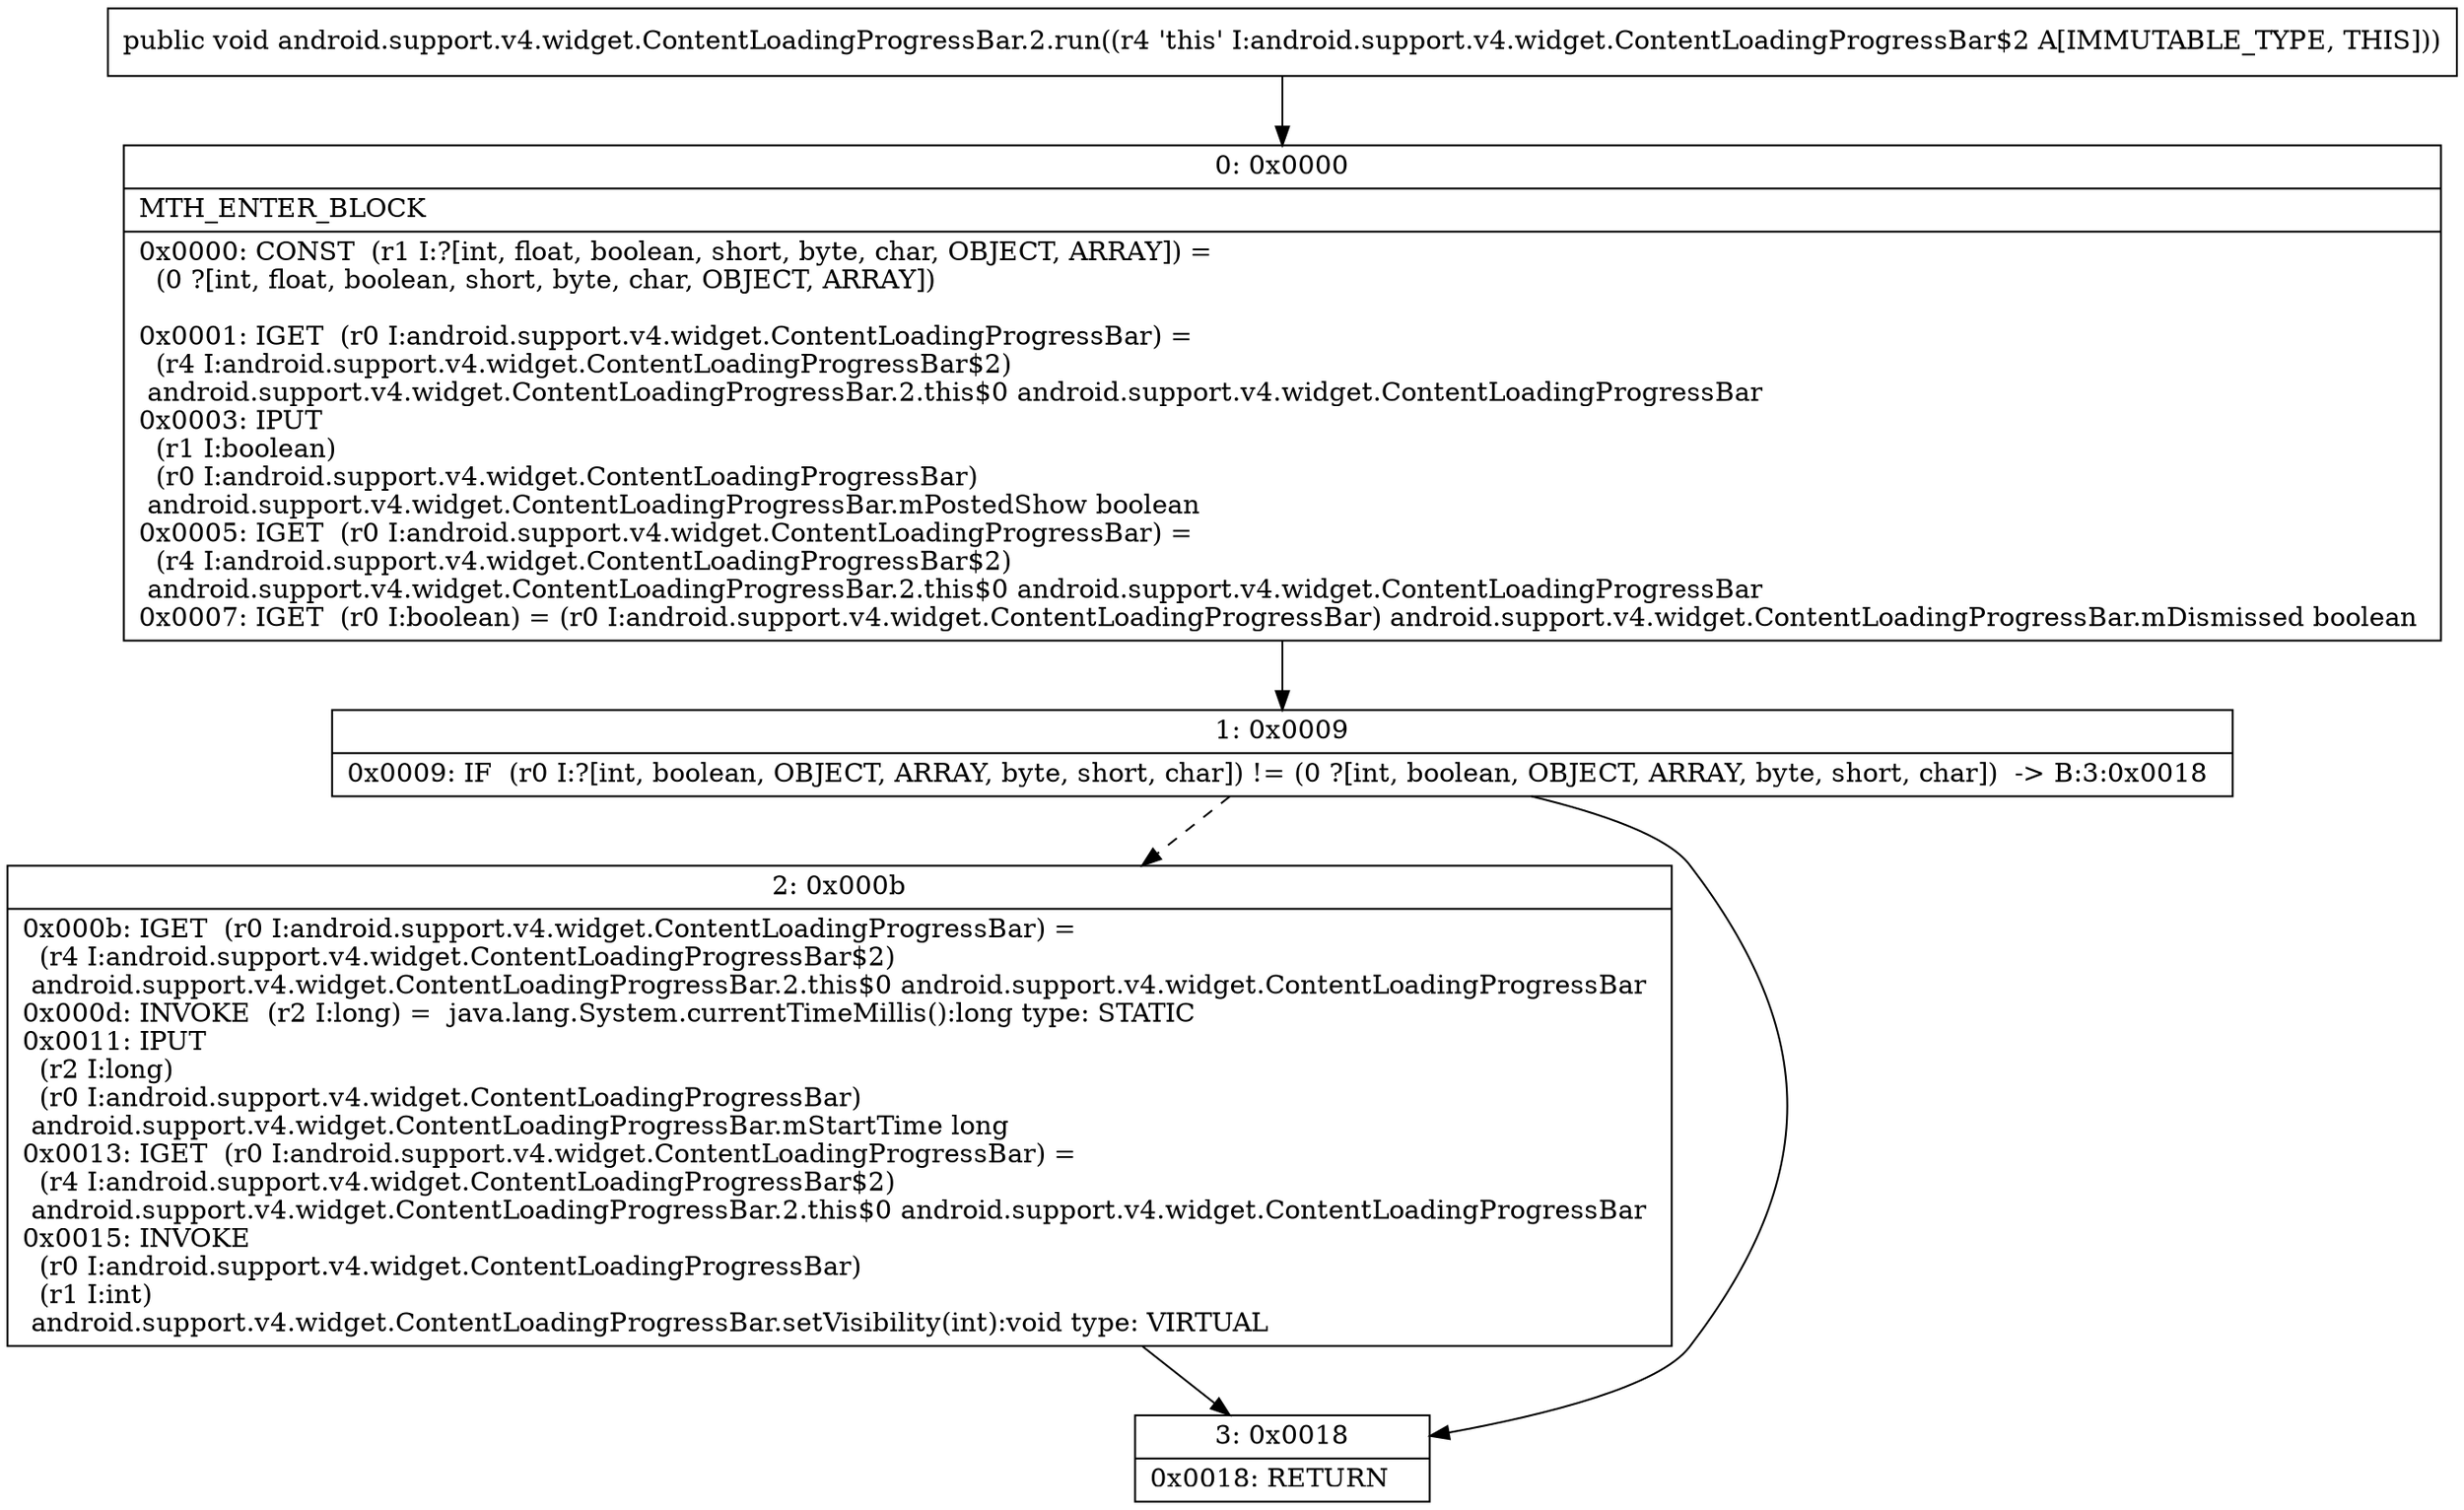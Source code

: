 digraph "CFG forandroid.support.v4.widget.ContentLoadingProgressBar.2.run()V" {
Node_0 [shape=record,label="{0\:\ 0x0000|MTH_ENTER_BLOCK\l|0x0000: CONST  (r1 I:?[int, float, boolean, short, byte, char, OBJECT, ARRAY]) = \l  (0 ?[int, float, boolean, short, byte, char, OBJECT, ARRAY])\l \l0x0001: IGET  (r0 I:android.support.v4.widget.ContentLoadingProgressBar) = \l  (r4 I:android.support.v4.widget.ContentLoadingProgressBar$2)\l android.support.v4.widget.ContentLoadingProgressBar.2.this$0 android.support.v4.widget.ContentLoadingProgressBar \l0x0003: IPUT  \l  (r1 I:boolean)\l  (r0 I:android.support.v4.widget.ContentLoadingProgressBar)\l android.support.v4.widget.ContentLoadingProgressBar.mPostedShow boolean \l0x0005: IGET  (r0 I:android.support.v4.widget.ContentLoadingProgressBar) = \l  (r4 I:android.support.v4.widget.ContentLoadingProgressBar$2)\l android.support.v4.widget.ContentLoadingProgressBar.2.this$0 android.support.v4.widget.ContentLoadingProgressBar \l0x0007: IGET  (r0 I:boolean) = (r0 I:android.support.v4.widget.ContentLoadingProgressBar) android.support.v4.widget.ContentLoadingProgressBar.mDismissed boolean \l}"];
Node_1 [shape=record,label="{1\:\ 0x0009|0x0009: IF  (r0 I:?[int, boolean, OBJECT, ARRAY, byte, short, char]) != (0 ?[int, boolean, OBJECT, ARRAY, byte, short, char])  \-\> B:3:0x0018 \l}"];
Node_2 [shape=record,label="{2\:\ 0x000b|0x000b: IGET  (r0 I:android.support.v4.widget.ContentLoadingProgressBar) = \l  (r4 I:android.support.v4.widget.ContentLoadingProgressBar$2)\l android.support.v4.widget.ContentLoadingProgressBar.2.this$0 android.support.v4.widget.ContentLoadingProgressBar \l0x000d: INVOKE  (r2 I:long) =  java.lang.System.currentTimeMillis():long type: STATIC \l0x0011: IPUT  \l  (r2 I:long)\l  (r0 I:android.support.v4.widget.ContentLoadingProgressBar)\l android.support.v4.widget.ContentLoadingProgressBar.mStartTime long \l0x0013: IGET  (r0 I:android.support.v4.widget.ContentLoadingProgressBar) = \l  (r4 I:android.support.v4.widget.ContentLoadingProgressBar$2)\l android.support.v4.widget.ContentLoadingProgressBar.2.this$0 android.support.v4.widget.ContentLoadingProgressBar \l0x0015: INVOKE  \l  (r0 I:android.support.v4.widget.ContentLoadingProgressBar)\l  (r1 I:int)\l android.support.v4.widget.ContentLoadingProgressBar.setVisibility(int):void type: VIRTUAL \l}"];
Node_3 [shape=record,label="{3\:\ 0x0018|0x0018: RETURN   \l}"];
MethodNode[shape=record,label="{public void android.support.v4.widget.ContentLoadingProgressBar.2.run((r4 'this' I:android.support.v4.widget.ContentLoadingProgressBar$2 A[IMMUTABLE_TYPE, THIS])) }"];
MethodNode -> Node_0;
Node_0 -> Node_1;
Node_1 -> Node_2[style=dashed];
Node_1 -> Node_3;
Node_2 -> Node_3;
}

